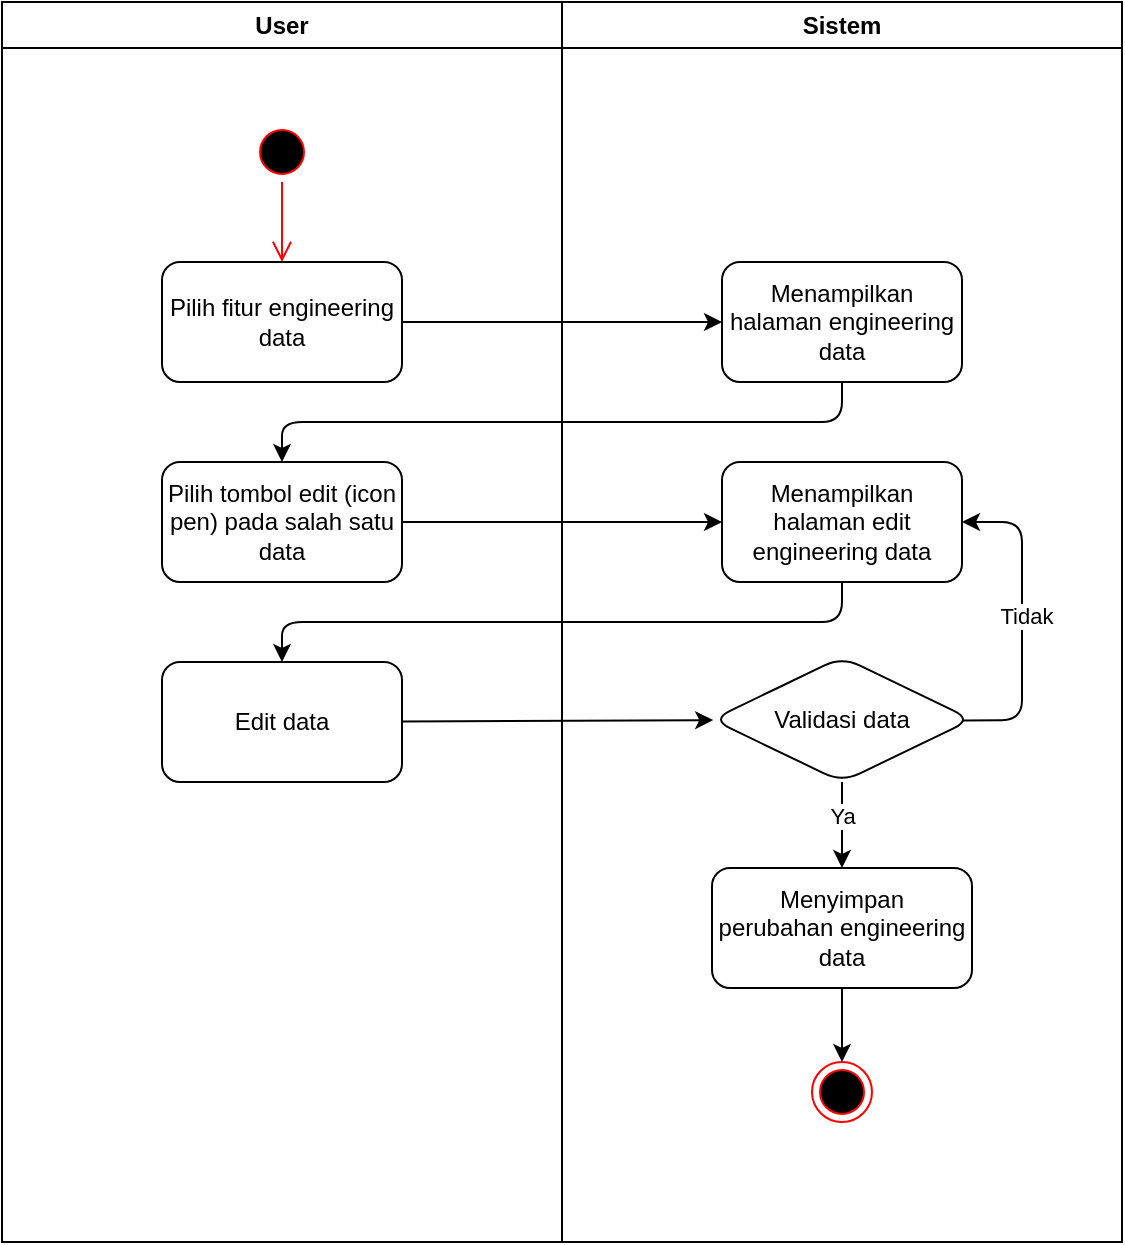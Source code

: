 <mxfile>
    <diagram id="BEkahKGjj_Pxlk_YDeU8" name="Page-1">
        <mxGraphModel dx="1072" dy="444" grid="1" gridSize="10" guides="1" tooltips="1" connect="1" arrows="1" fold="1" page="1" pageScale="1" pageWidth="850" pageHeight="1100" math="0" shadow="0">
            <root>
                <mxCell id="0"/>
                <mxCell id="1" parent="0"/>
                <mxCell id="2" value="User" style="swimlane;whiteSpace=wrap;html=1;" parent="1" vertex="1">
                    <mxGeometry x="140" y="120" width="280" height="620" as="geometry"/>
                </mxCell>
                <mxCell id="3" value="" style="ellipse;html=1;shape=startState;fillColor=#000000;strokeColor=#ff0000;" parent="2" vertex="1">
                    <mxGeometry x="125" y="60" width="30" height="30" as="geometry"/>
                </mxCell>
                <mxCell id="4" value="" style="edgeStyle=orthogonalEdgeStyle;html=1;verticalAlign=bottom;endArrow=open;endSize=8;strokeColor=#ff0000;" parent="2" source="3" edge="1">
                    <mxGeometry relative="1" as="geometry">
                        <mxPoint x="140" y="130" as="targetPoint"/>
                    </mxGeometry>
                </mxCell>
                <mxCell id="5" value="Pilih fitur engineering data" style="rounded=1;whiteSpace=wrap;html=1;" parent="2" vertex="1">
                    <mxGeometry x="80" y="130" width="120" height="60" as="geometry"/>
                </mxCell>
                <mxCell id="6" value="Pilih tombol edit (icon pen) pada salah satu data" style="rounded=1;whiteSpace=wrap;html=1;" parent="2" vertex="1">
                    <mxGeometry x="80" y="230" width="120" height="60" as="geometry"/>
                </mxCell>
                <mxCell id="7" value="Edit data" style="rounded=1;whiteSpace=wrap;html=1;" parent="2" vertex="1">
                    <mxGeometry x="80" y="330" width="120" height="60" as="geometry"/>
                </mxCell>
                <mxCell id="8" value="Sistem" style="swimlane;whiteSpace=wrap;html=1;" parent="1" vertex="1">
                    <mxGeometry x="420" y="120" width="280" height="620" as="geometry"/>
                </mxCell>
                <mxCell id="9" value="Menampilkan halaman&amp;nbsp;&lt;span style=&quot;color: rgb(0, 0, 0);&quot;&gt;engineering data&lt;/span&gt;" style="rounded=1;whiteSpace=wrap;html=1;" parent="8" vertex="1">
                    <mxGeometry x="80" y="130" width="120" height="60" as="geometry"/>
                </mxCell>
                <mxCell id="10" value="Menampilkan halaman edit engineering data" style="rounded=1;whiteSpace=wrap;html=1;" parent="8" vertex="1">
                    <mxGeometry x="80" y="230" width="120" height="60" as="geometry"/>
                </mxCell>
                <mxCell id="11" style="edgeStyle=none;html=1;entryX=1;entryY=0.5;entryDx=0;entryDy=0;exitX=0.963;exitY=0.508;exitDx=0;exitDy=0;exitPerimeter=0;" parent="8" source="13" target="10" edge="1">
                    <mxGeometry relative="1" as="geometry">
                        <Array as="points">
                            <mxPoint x="230" y="359"/>
                            <mxPoint x="230" y="260"/>
                        </Array>
                    </mxGeometry>
                </mxCell>
                <mxCell id="23" value="Tidak" style="edgeLabel;html=1;align=center;verticalAlign=middle;resizable=0;points=[];" vertex="1" connectable="0" parent="11">
                    <mxGeometry x="0.038" y="-2" relative="1" as="geometry">
                        <mxPoint as="offset"/>
                    </mxGeometry>
                </mxCell>
                <mxCell id="12" value="" style="edgeStyle=none;html=1;" parent="8" source="13" target="16" edge="1">
                    <mxGeometry relative="1" as="geometry"/>
                </mxCell>
                <mxCell id="24" value="Ya" style="edgeLabel;html=1;align=center;verticalAlign=middle;resizable=0;points=[];" vertex="1" connectable="0" parent="12">
                    <mxGeometry x="-0.224" relative="1" as="geometry">
                        <mxPoint as="offset"/>
                    </mxGeometry>
                </mxCell>
                <mxCell id="13" value="Validasi data" style="rhombus;whiteSpace=wrap;html=1;rounded=1;" parent="8" vertex="1">
                    <mxGeometry x="75" y="327.5" width="130" height="62.5" as="geometry"/>
                </mxCell>
                <mxCell id="15" value="" style="edgeStyle=none;html=1;" parent="8" source="16" target="17" edge="1">
                    <mxGeometry relative="1" as="geometry"/>
                </mxCell>
                <mxCell id="16" value="Menyimpan perubahan&amp;nbsp;&lt;span style=&quot;color: rgb(0, 0, 0);&quot;&gt;engineering data&lt;/span&gt;" style="whiteSpace=wrap;html=1;rounded=1;" parent="8" vertex="1">
                    <mxGeometry x="75" y="433" width="130" height="60" as="geometry"/>
                </mxCell>
                <mxCell id="17" value="" style="ellipse;html=1;shape=endState;fillColor=#000000;strokeColor=#ff0000;" parent="8" vertex="1">
                    <mxGeometry x="125" y="530" width="30" height="30" as="geometry"/>
                </mxCell>
                <mxCell id="18" value="" style="edgeStyle=none;html=1;" parent="1" source="5" target="9" edge="1">
                    <mxGeometry relative="1" as="geometry"/>
                </mxCell>
                <mxCell id="19" value="" style="edgeStyle=none;html=1;exitX=0.5;exitY=1;exitDx=0;exitDy=0;entryX=0.5;entryY=0;entryDx=0;entryDy=0;" parent="1" source="9" target="6" edge="1">
                    <mxGeometry relative="1" as="geometry">
                        <Array as="points">
                            <mxPoint x="560" y="330"/>
                            <mxPoint x="280" y="330"/>
                        </Array>
                    </mxGeometry>
                </mxCell>
                <mxCell id="20" value="" style="edgeStyle=none;html=1;" parent="1" source="6" target="10" edge="1">
                    <mxGeometry relative="1" as="geometry"/>
                </mxCell>
                <mxCell id="21" value="" style="edgeStyle=none;html=1;entryX=0.5;entryY=0;entryDx=0;entryDy=0;exitX=0.5;exitY=1;exitDx=0;exitDy=0;" parent="1" source="10" target="7" edge="1">
                    <mxGeometry relative="1" as="geometry">
                        <Array as="points">
                            <mxPoint x="560" y="430"/>
                            <mxPoint x="280" y="430"/>
                        </Array>
                    </mxGeometry>
                </mxCell>
                <mxCell id="22" value="" style="edgeStyle=none;html=1;" parent="1" source="7" target="13" edge="1">
                    <mxGeometry relative="1" as="geometry"/>
                </mxCell>
            </root>
        </mxGraphModel>
    </diagram>
</mxfile>